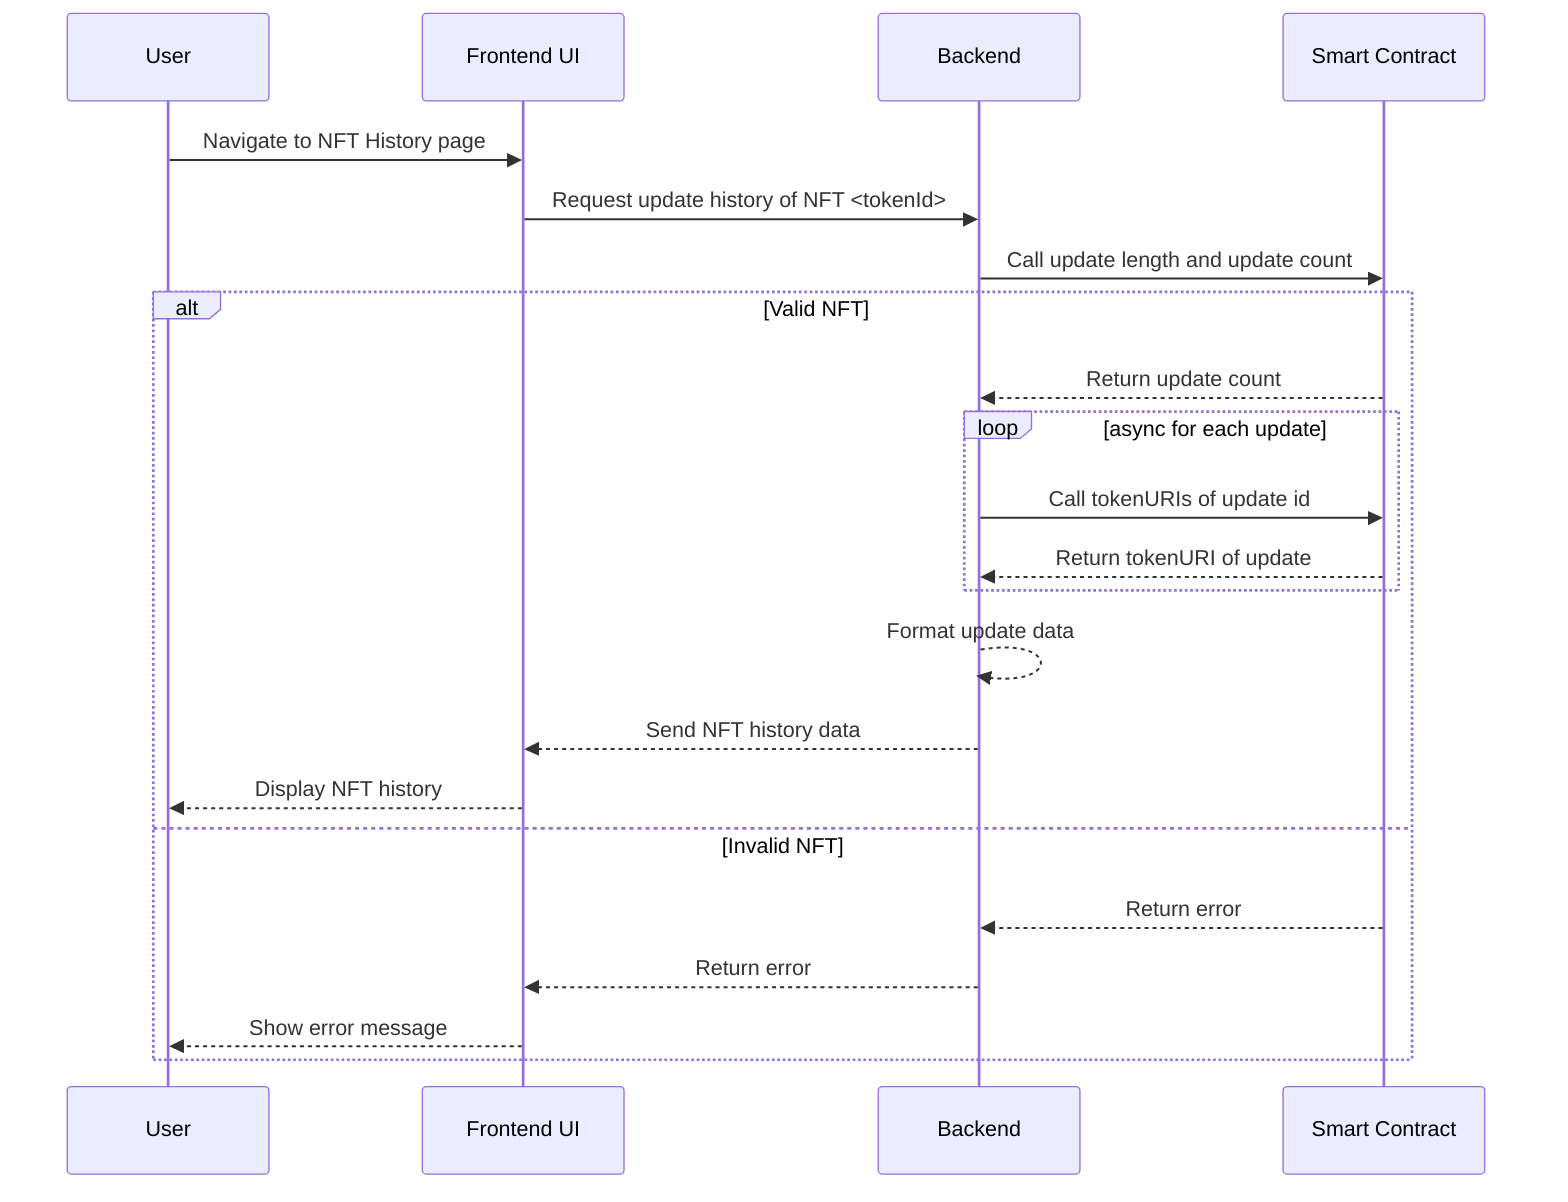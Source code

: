 sequenceDiagram
    participant U as User
    participant FE as Frontend UI
    participant BE as Backend
    participant SC as Smart Contract

    U->>FE: Navigate to NFT History page
    FE->>BE: Request update history of NFT <tokenId>
    BE->>SC: Call update length and update count
    alt Valid NFT
        SC-->>BE: Return update count
        loop async for each update
            BE->>SC: Call tokenURIs of update id
            SC-->>BE: Return tokenURI of update
        end
        BE-->>BE: Format update data
        BE-->>FE: Send NFT history data
        FE-->>U: Display NFT history
    else Invalid NFT
        SC-->>BE: Return error
        BE-->>FE: Return error
        FE-->>U: Show error message
    end